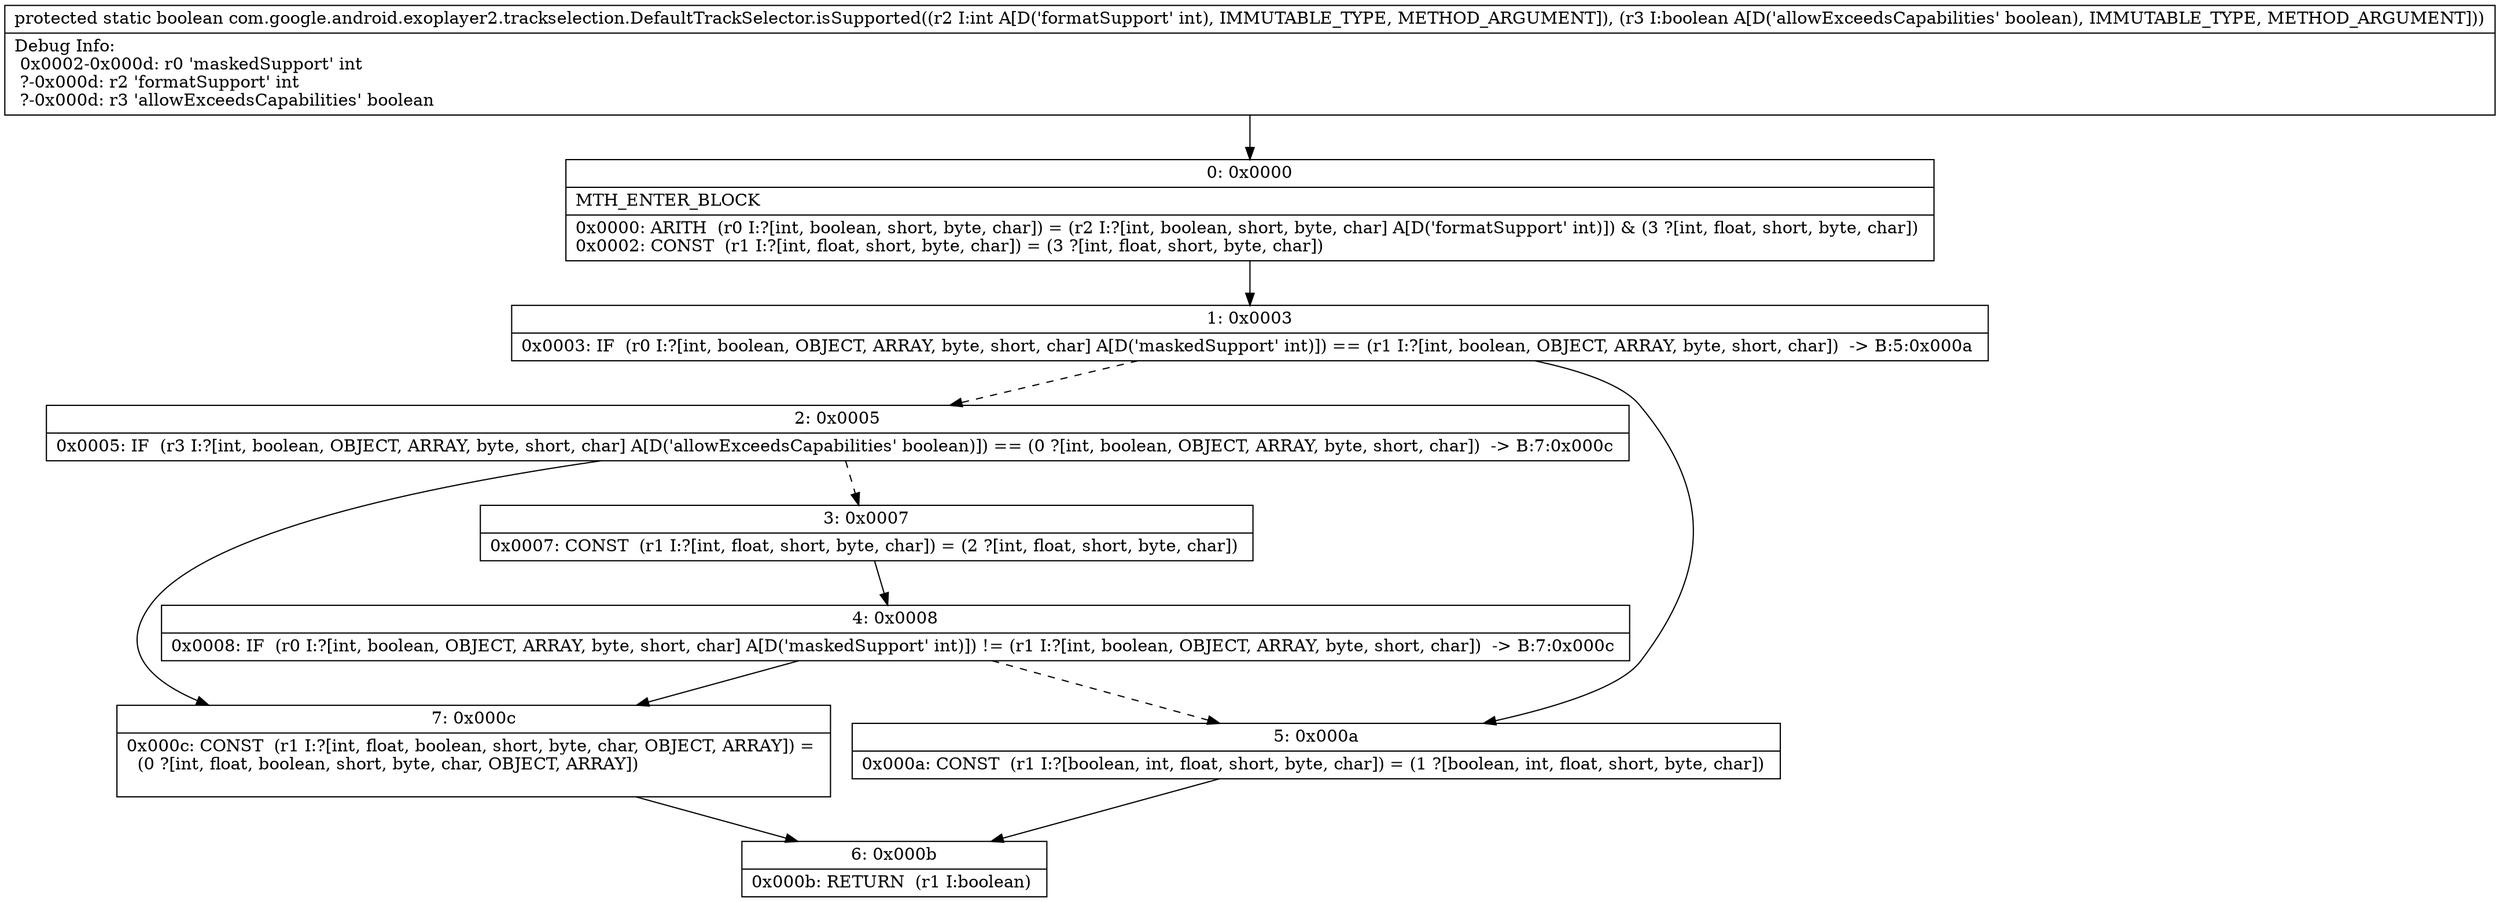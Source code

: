 digraph "CFG forcom.google.android.exoplayer2.trackselection.DefaultTrackSelector.isSupported(IZ)Z" {
Node_0 [shape=record,label="{0\:\ 0x0000|MTH_ENTER_BLOCK\l|0x0000: ARITH  (r0 I:?[int, boolean, short, byte, char]) = (r2 I:?[int, boolean, short, byte, char] A[D('formatSupport' int)]) & (3 ?[int, float, short, byte, char]) \l0x0002: CONST  (r1 I:?[int, float, short, byte, char]) = (3 ?[int, float, short, byte, char]) \l}"];
Node_1 [shape=record,label="{1\:\ 0x0003|0x0003: IF  (r0 I:?[int, boolean, OBJECT, ARRAY, byte, short, char] A[D('maskedSupport' int)]) == (r1 I:?[int, boolean, OBJECT, ARRAY, byte, short, char])  \-\> B:5:0x000a \l}"];
Node_2 [shape=record,label="{2\:\ 0x0005|0x0005: IF  (r3 I:?[int, boolean, OBJECT, ARRAY, byte, short, char] A[D('allowExceedsCapabilities' boolean)]) == (0 ?[int, boolean, OBJECT, ARRAY, byte, short, char])  \-\> B:7:0x000c \l}"];
Node_3 [shape=record,label="{3\:\ 0x0007|0x0007: CONST  (r1 I:?[int, float, short, byte, char]) = (2 ?[int, float, short, byte, char]) \l}"];
Node_4 [shape=record,label="{4\:\ 0x0008|0x0008: IF  (r0 I:?[int, boolean, OBJECT, ARRAY, byte, short, char] A[D('maskedSupport' int)]) != (r1 I:?[int, boolean, OBJECT, ARRAY, byte, short, char])  \-\> B:7:0x000c \l}"];
Node_5 [shape=record,label="{5\:\ 0x000a|0x000a: CONST  (r1 I:?[boolean, int, float, short, byte, char]) = (1 ?[boolean, int, float, short, byte, char]) \l}"];
Node_6 [shape=record,label="{6\:\ 0x000b|0x000b: RETURN  (r1 I:boolean) \l}"];
Node_7 [shape=record,label="{7\:\ 0x000c|0x000c: CONST  (r1 I:?[int, float, boolean, short, byte, char, OBJECT, ARRAY]) = \l  (0 ?[int, float, boolean, short, byte, char, OBJECT, ARRAY])\l \l}"];
MethodNode[shape=record,label="{protected static boolean com.google.android.exoplayer2.trackselection.DefaultTrackSelector.isSupported((r2 I:int A[D('formatSupport' int), IMMUTABLE_TYPE, METHOD_ARGUMENT]), (r3 I:boolean A[D('allowExceedsCapabilities' boolean), IMMUTABLE_TYPE, METHOD_ARGUMENT]))  | Debug Info:\l  0x0002\-0x000d: r0 'maskedSupport' int\l  ?\-0x000d: r2 'formatSupport' int\l  ?\-0x000d: r3 'allowExceedsCapabilities' boolean\l}"];
MethodNode -> Node_0;
Node_0 -> Node_1;
Node_1 -> Node_2[style=dashed];
Node_1 -> Node_5;
Node_2 -> Node_3[style=dashed];
Node_2 -> Node_7;
Node_3 -> Node_4;
Node_4 -> Node_5[style=dashed];
Node_4 -> Node_7;
Node_5 -> Node_6;
Node_7 -> Node_6;
}

